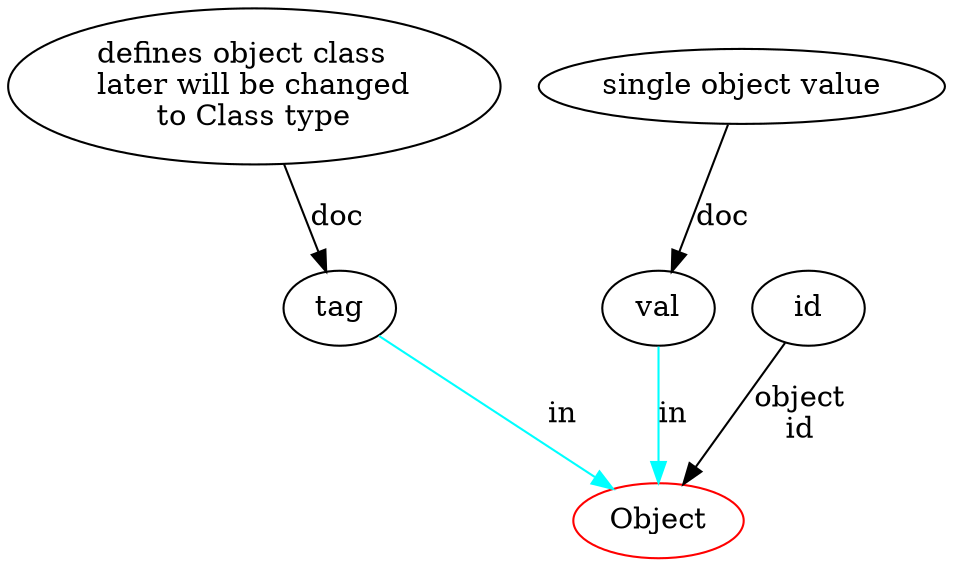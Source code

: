 digraph {
Object [color=red];

tag -> Object [label=in,color=cyan];
val -> Object [label=in,color=cyan];
id -> Object [label="object\nid"];

"defines object class\llater will be changed\nto Class type" -> tag [label=doc];
"single object value" -> val [label=doc];

}


